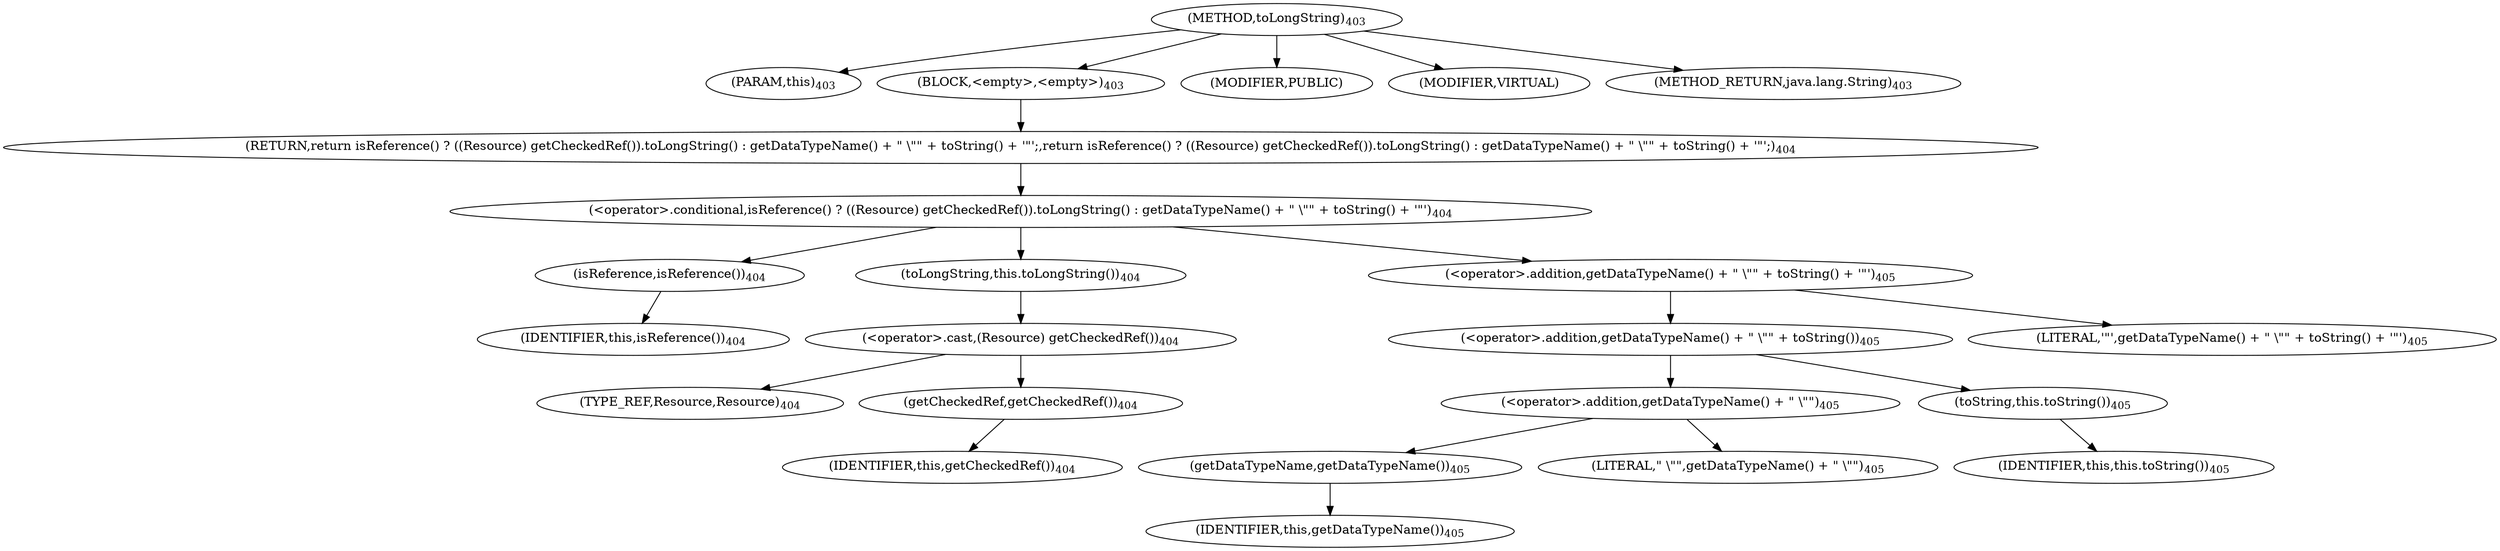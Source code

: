 digraph "toLongString" {  
"719" [label = <(METHOD,toLongString)<SUB>403</SUB>> ]
"81" [label = <(PARAM,this)<SUB>403</SUB>> ]
"720" [label = <(BLOCK,&lt;empty&gt;,&lt;empty&gt;)<SUB>403</SUB>> ]
"721" [label = <(RETURN,return isReference() ? ((Resource) getCheckedRef()).toLongString() : getDataTypeName() + &quot; \&quot;&quot; + toString() + '&quot;';,return isReference() ? ((Resource) getCheckedRef()).toLongString() : getDataTypeName() + &quot; \&quot;&quot; + toString() + '&quot;';)<SUB>404</SUB>> ]
"722" [label = <(&lt;operator&gt;.conditional,isReference() ? ((Resource) getCheckedRef()).toLongString() : getDataTypeName() + &quot; \&quot;&quot; + toString() + '&quot;')<SUB>404</SUB>> ]
"723" [label = <(isReference,isReference())<SUB>404</SUB>> ]
"80" [label = <(IDENTIFIER,this,isReference())<SUB>404</SUB>> ]
"724" [label = <(toLongString,this.toLongString())<SUB>404</SUB>> ]
"725" [label = <(&lt;operator&gt;.cast,(Resource) getCheckedRef())<SUB>404</SUB>> ]
"726" [label = <(TYPE_REF,Resource,Resource)<SUB>404</SUB>> ]
"727" [label = <(getCheckedRef,getCheckedRef())<SUB>404</SUB>> ]
"82" [label = <(IDENTIFIER,this,getCheckedRef())<SUB>404</SUB>> ]
"728" [label = <(&lt;operator&gt;.addition,getDataTypeName() + &quot; \&quot;&quot; + toString() + '&quot;')<SUB>405</SUB>> ]
"729" [label = <(&lt;operator&gt;.addition,getDataTypeName() + &quot; \&quot;&quot; + toString())<SUB>405</SUB>> ]
"730" [label = <(&lt;operator&gt;.addition,getDataTypeName() + &quot; \&quot;&quot;)<SUB>405</SUB>> ]
"731" [label = <(getDataTypeName,getDataTypeName())<SUB>405</SUB>> ]
"83" [label = <(IDENTIFIER,this,getDataTypeName())<SUB>405</SUB>> ]
"732" [label = <(LITERAL,&quot; \&quot;&quot;,getDataTypeName() + &quot; \&quot;&quot;)<SUB>405</SUB>> ]
"733" [label = <(toString,this.toString())<SUB>405</SUB>> ]
"84" [label = <(IDENTIFIER,this,this.toString())<SUB>405</SUB>> ]
"734" [label = <(LITERAL,'&quot;',getDataTypeName() + &quot; \&quot;&quot; + toString() + '&quot;')<SUB>405</SUB>> ]
"735" [label = <(MODIFIER,PUBLIC)> ]
"736" [label = <(MODIFIER,VIRTUAL)> ]
"737" [label = <(METHOD_RETURN,java.lang.String)<SUB>403</SUB>> ]
  "719" -> "81" 
  "719" -> "720" 
  "719" -> "735" 
  "719" -> "736" 
  "719" -> "737" 
  "720" -> "721" 
  "721" -> "722" 
  "722" -> "723" 
  "722" -> "724" 
  "722" -> "728" 
  "723" -> "80" 
  "724" -> "725" 
  "725" -> "726" 
  "725" -> "727" 
  "727" -> "82" 
  "728" -> "729" 
  "728" -> "734" 
  "729" -> "730" 
  "729" -> "733" 
  "730" -> "731" 
  "730" -> "732" 
  "731" -> "83" 
  "733" -> "84" 
}
